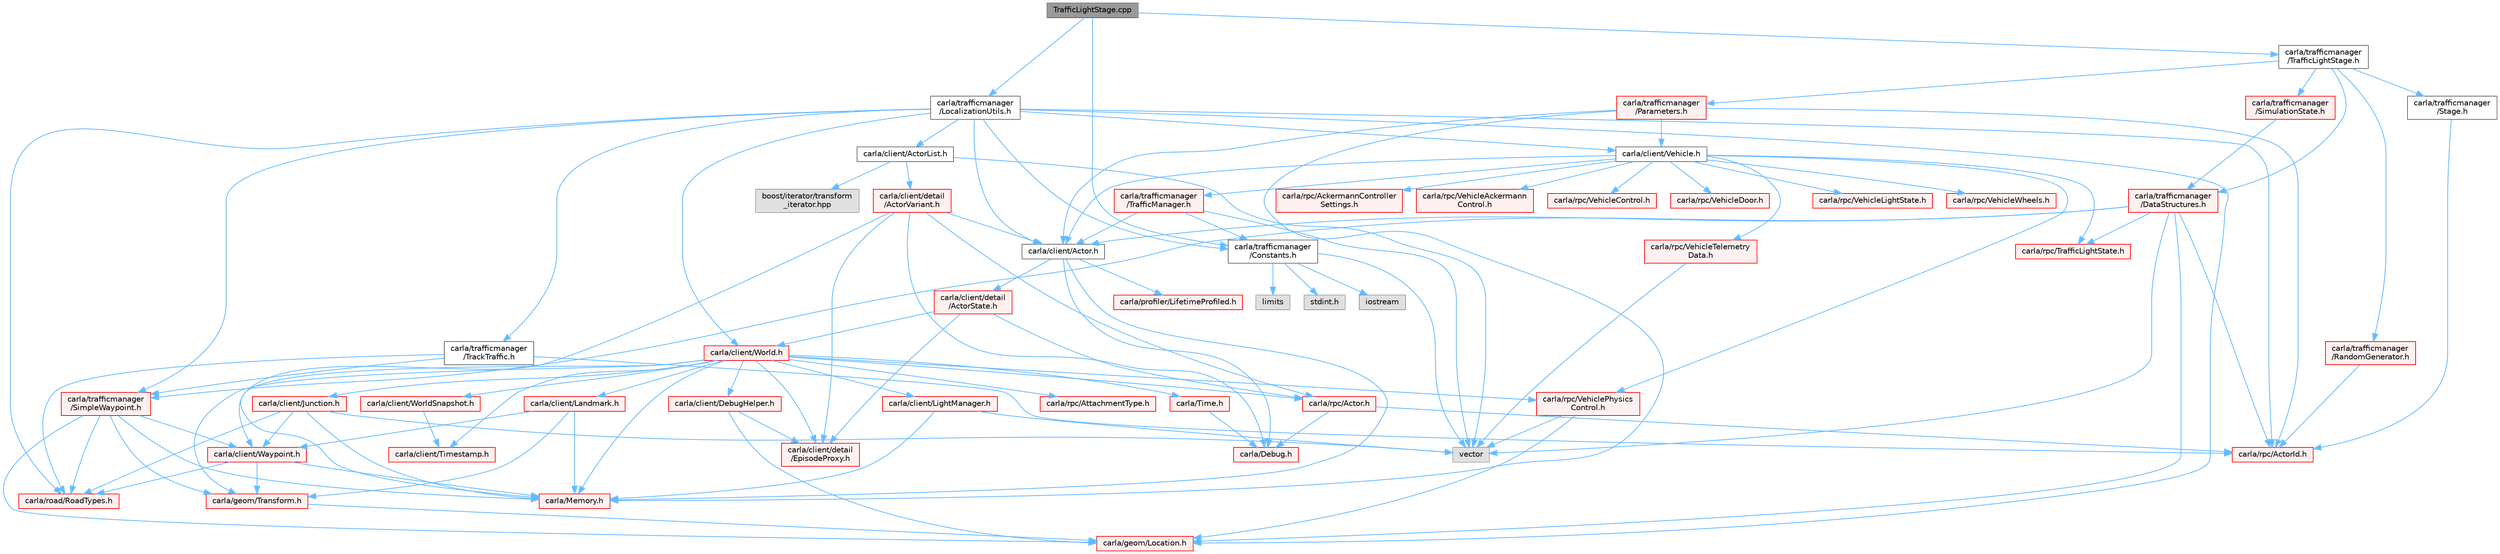 digraph "TrafficLightStage.cpp"
{
 // INTERACTIVE_SVG=YES
 // LATEX_PDF_SIZE
  bgcolor="transparent";
  edge [fontname=Helvetica,fontsize=10,labelfontname=Helvetica,labelfontsize=10];
  node [fontname=Helvetica,fontsize=10,shape=box,height=0.2,width=0.4];
  Node1 [id="Node000001",label="TrafficLightStage.cpp",height=0.2,width=0.4,color="gray40", fillcolor="grey60", style="filled", fontcolor="black",tooltip=" "];
  Node1 -> Node2 [id="edge1_Node000001_Node000002",color="steelblue1",style="solid",tooltip=" "];
  Node2 [id="Node000002",label="carla/trafficmanager\l/Constants.h",height=0.2,width=0.4,color="grey40", fillcolor="white", style="filled",URL="$d1/d45/Constants_8h.html",tooltip=" "];
  Node2 -> Node3 [id="edge2_Node000002_Node000003",color="steelblue1",style="solid",tooltip=" "];
  Node3 [id="Node000003",label="limits",height=0.2,width=0.4,color="grey60", fillcolor="#E0E0E0", style="filled",tooltip=" "];
  Node2 -> Node4 [id="edge3_Node000002_Node000004",color="steelblue1",style="solid",tooltip=" "];
  Node4 [id="Node000004",label="stdint.h",height=0.2,width=0.4,color="grey60", fillcolor="#E0E0E0", style="filled",tooltip=" "];
  Node2 -> Node5 [id="edge4_Node000002_Node000005",color="steelblue1",style="solid",tooltip=" "];
  Node5 [id="Node000005",label="iostream",height=0.2,width=0.4,color="grey60", fillcolor="#E0E0E0", style="filled",tooltip=" "];
  Node2 -> Node6 [id="edge5_Node000002_Node000006",color="steelblue1",style="solid",tooltip=" "];
  Node6 [id="Node000006",label="vector",height=0.2,width=0.4,color="grey60", fillcolor="#E0E0E0", style="filled",tooltip=" "];
  Node1 -> Node7 [id="edge6_Node000001_Node000007",color="steelblue1",style="solid",tooltip=" "];
  Node7 [id="Node000007",label="carla/trafficmanager\l/LocalizationUtils.h",height=0.2,width=0.4,color="grey40", fillcolor="white", style="filled",URL="$d2/d84/LocalizationUtils_8h.html",tooltip=" "];
  Node7 -> Node8 [id="edge7_Node000007_Node000008",color="steelblue1",style="solid",tooltip=" "];
  Node8 [id="Node000008",label="carla/client/Actor.h",height=0.2,width=0.4,color="grey40", fillcolor="white", style="filled",URL="$da/d48/client_2Actor_8h.html",tooltip=" "];
  Node8 -> Node9 [id="edge8_Node000008_Node000009",color="steelblue1",style="solid",tooltip=" "];
  Node9 [id="Node000009",label="carla/Debug.h",height=0.2,width=0.4,color="red", fillcolor="#FFF0F0", style="filled",URL="$d4/deb/Debug_8h.html",tooltip=" "];
  Node8 -> Node13 [id="edge9_Node000008_Node000013",color="steelblue1",style="solid",tooltip=" "];
  Node13 [id="Node000013",label="carla/Memory.h",height=0.2,width=0.4,color="red", fillcolor="#FFF0F0", style="filled",URL="$de/d5c/Memory_8h.html",tooltip=" "];
  Node8 -> Node18 [id="edge10_Node000008_Node000018",color="steelblue1",style="solid",tooltip=" "];
  Node18 [id="Node000018",label="carla/client/detail\l/ActorState.h",height=0.2,width=0.4,color="red", fillcolor="#FFF0F0", style="filled",URL="$d4/d22/client_2detail_2ActorState_8h.html",tooltip=" "];
  Node18 -> Node20 [id="edge11_Node000018_Node000020",color="steelblue1",style="solid",tooltip=" "];
  Node20 [id="Node000020",label="carla/client/World.h",height=0.2,width=0.4,color="red", fillcolor="#FFF0F0", style="filled",URL="$dd/d5b/World_8h.html",tooltip=" "];
  Node20 -> Node13 [id="edge12_Node000020_Node000013",color="steelblue1",style="solid",tooltip=" "];
  Node20 -> Node21 [id="edge13_Node000020_Node000021",color="steelblue1",style="solid",tooltip=" "];
  Node21 [id="Node000021",label="carla/Time.h",height=0.2,width=0.4,color="red", fillcolor="#FFF0F0", style="filled",URL="$d2/d33/Time_8h.html",tooltip=" "];
  Node21 -> Node9 [id="edge14_Node000021_Node000009",color="steelblue1",style="solid",tooltip=" "];
  Node20 -> Node24 [id="edge15_Node000020_Node000024",color="steelblue1",style="solid",tooltip=" "];
  Node24 [id="Node000024",label="carla/client/DebugHelper.h",height=0.2,width=0.4,color="red", fillcolor="#FFF0F0", style="filled",URL="$d1/dbe/DebugHelper_8h.html",tooltip=" "];
  Node24 -> Node25 [id="edge16_Node000024_Node000025",color="steelblue1",style="solid",tooltip=" "];
  Node25 [id="Node000025",label="carla/client/detail\l/EpisodeProxy.h",height=0.2,width=0.4,color="red", fillcolor="#FFF0F0", style="filled",URL="$dc/dc2/EpisodeProxy_8h.html",tooltip=" "];
  Node24 -> Node38 [id="edge17_Node000024_Node000038",color="steelblue1",style="solid",tooltip=" "];
  Node38 [id="Node000038",label="carla/geom/Location.h",height=0.2,width=0.4,color="red", fillcolor="#FFF0F0", style="filled",URL="$d9/d8b/geom_2Location_8h.html",tooltip=" "];
  Node20 -> Node61 [id="edge18_Node000020_Node000061",color="steelblue1",style="solid",tooltip=" "];
  Node61 [id="Node000061",label="carla/client/Landmark.h",height=0.2,width=0.4,color="red", fillcolor="#FFF0F0", style="filled",URL="$db/d18/Landmark_8h.html",tooltip=" "];
  Node61 -> Node13 [id="edge19_Node000061_Node000013",color="steelblue1",style="solid",tooltip=" "];
  Node61 -> Node62 [id="edge20_Node000061_Node000062",color="steelblue1",style="solid",tooltip=" "];
  Node62 [id="Node000062",label="carla/client/Waypoint.h",height=0.2,width=0.4,color="red", fillcolor="#FFF0F0", style="filled",URL="$d0/d47/client_2Waypoint_8h.html",tooltip=" "];
  Node62 -> Node13 [id="edge21_Node000062_Node000013",color="steelblue1",style="solid",tooltip=" "];
  Node62 -> Node37 [id="edge22_Node000062_Node000037",color="steelblue1",style="solid",tooltip=" "];
  Node37 [id="Node000037",label="carla/geom/Transform.h",height=0.2,width=0.4,color="red", fillcolor="#FFF0F0", style="filled",URL="$de/d17/geom_2Transform_8h.html",tooltip=" "];
  Node37 -> Node38 [id="edge23_Node000037_Node000038",color="steelblue1",style="solid",tooltip=" "];
  Node62 -> Node71 [id="edge24_Node000062_Node000071",color="steelblue1",style="solid",tooltip=" "];
  Node71 [id="Node000071",label="carla/road/RoadTypes.h",height=0.2,width=0.4,color="red", fillcolor="#FFF0F0", style="filled",URL="$d6/dbb/RoadTypes_8h.html",tooltip=" "];
  Node61 -> Node37 [id="edge25_Node000061_Node000037",color="steelblue1",style="solid",tooltip=" "];
  Node20 -> Node62 [id="edge26_Node000020_Node000062",color="steelblue1",style="solid",tooltip=" "];
  Node20 -> Node88 [id="edge27_Node000020_Node000088",color="steelblue1",style="solid",tooltip=" "];
  Node88 [id="Node000088",label="carla/client/Junction.h",height=0.2,width=0.4,color="red", fillcolor="#FFF0F0", style="filled",URL="$dd/d55/client_2Junction_8h.html",tooltip=" "];
  Node88 -> Node13 [id="edge28_Node000088_Node000013",color="steelblue1",style="solid",tooltip=" "];
  Node88 -> Node71 [id="edge29_Node000088_Node000071",color="steelblue1",style="solid",tooltip=" "];
  Node88 -> Node62 [id="edge30_Node000088_Node000062",color="steelblue1",style="solid",tooltip=" "];
  Node88 -> Node6 [id="edge31_Node000088_Node000006",color="steelblue1",style="solid",tooltip=" "];
  Node20 -> Node92 [id="edge32_Node000020_Node000092",color="steelblue1",style="solid",tooltip=" "];
  Node92 [id="Node000092",label="carla/client/LightManager.h",height=0.2,width=0.4,color="red", fillcolor="#FFF0F0", style="filled",URL="$dd/d9a/LightManager_8h.html",tooltip=" "];
  Node92 -> Node6 [id="edge33_Node000092_Node000006",color="steelblue1",style="solid",tooltip=" "];
  Node92 -> Node13 [id="edge34_Node000092_Node000013",color="steelblue1",style="solid",tooltip=" "];
  Node20 -> Node99 [id="edge35_Node000020_Node000099",color="steelblue1",style="solid",tooltip=" "];
  Node99 [id="Node000099",label="carla/client/Timestamp.h",height=0.2,width=0.4,color="red", fillcolor="#FFF0F0", style="filled",URL="$d7/d66/Timestamp_8h.html",tooltip=" "];
  Node20 -> Node100 [id="edge36_Node000020_Node000100",color="steelblue1",style="solid",tooltip=" "];
  Node100 [id="Node000100",label="carla/client/WorldSnapshot.h",height=0.2,width=0.4,color="red", fillcolor="#FFF0F0", style="filled",URL="$df/d11/WorldSnapshot_8h.html",tooltip=" "];
  Node100 -> Node99 [id="edge37_Node000100_Node000099",color="steelblue1",style="solid",tooltip=" "];
  Node20 -> Node25 [id="edge38_Node000020_Node000025",color="steelblue1",style="solid",tooltip=" "];
  Node20 -> Node37 [id="edge39_Node000020_Node000037",color="steelblue1",style="solid",tooltip=" "];
  Node20 -> Node129 [id="edge40_Node000020_Node000129",color="steelblue1",style="solid",tooltip=" "];
  Node129 [id="Node000129",label="carla/rpc/Actor.h",height=0.2,width=0.4,color="red", fillcolor="#FFF0F0", style="filled",URL="$d8/d73/rpc_2Actor_8h.html",tooltip=" "];
  Node129 -> Node9 [id="edge41_Node000129_Node000009",color="steelblue1",style="solid",tooltip=" "];
  Node129 -> Node102 [id="edge42_Node000129_Node000102",color="steelblue1",style="solid",tooltip=" "];
  Node102 [id="Node000102",label="carla/rpc/ActorId.h",height=0.2,width=0.4,color="red", fillcolor="#FFF0F0", style="filled",URL="$d3/d89/ActorId_8h.html",tooltip=" "];
  Node20 -> Node147 [id="edge43_Node000020_Node000147",color="steelblue1",style="solid",tooltip=" "];
  Node147 [id="Node000147",label="carla/rpc/AttachmentType.h",height=0.2,width=0.4,color="red", fillcolor="#FFF0F0", style="filled",URL="$d9/df7/AttachmentType_8h.html",tooltip=" "];
  Node20 -> Node158 [id="edge44_Node000020_Node000158",color="steelblue1",style="solid",tooltip=" "];
  Node158 [id="Node000158",label="carla/rpc/VehiclePhysics\lControl.h",height=0.2,width=0.4,color="red", fillcolor="#FFF0F0", style="filled",URL="$d1/d8e/LibCarla_2source_2carla_2rpc_2VehiclePhysicsControl_8h.html",tooltip=" "];
  Node158 -> Node38 [id="edge45_Node000158_Node000038",color="steelblue1",style="solid",tooltip=" "];
  Node158 -> Node6 [id="edge46_Node000158_Node000006",color="steelblue1",style="solid",tooltip=" "];
  Node18 -> Node25 [id="edge47_Node000018_Node000025",color="steelblue1",style="solid",tooltip=" "];
  Node18 -> Node129 [id="edge48_Node000018_Node000129",color="steelblue1",style="solid",tooltip=" "];
  Node8 -> Node176 [id="edge49_Node000008_Node000176",color="steelblue1",style="solid",tooltip=" "];
  Node176 [id="Node000176",label="carla/profiler/LifetimeProfiled.h",height=0.2,width=0.4,color="red", fillcolor="#FFF0F0", style="filled",URL="$d9/dc4/LifetimeProfiled_8h.html",tooltip=" "];
  Node7 -> Node177 [id="edge50_Node000007_Node000177",color="steelblue1",style="solid",tooltip=" "];
  Node177 [id="Node000177",label="carla/client/ActorList.h",height=0.2,width=0.4,color="grey40", fillcolor="white", style="filled",URL="$db/de8/ActorList_8h.html",tooltip=" "];
  Node177 -> Node178 [id="edge51_Node000177_Node000178",color="steelblue1",style="solid",tooltip=" "];
  Node178 [id="Node000178",label="carla/client/detail\l/ActorVariant.h",height=0.2,width=0.4,color="red", fillcolor="#FFF0F0", style="filled",URL="$d9/d0d/ActorVariant_8h.html",tooltip=" "];
  Node178 -> Node9 [id="edge52_Node000178_Node000009",color="steelblue1",style="solid",tooltip=" "];
  Node178 -> Node13 [id="edge53_Node000178_Node000013",color="steelblue1",style="solid",tooltip=" "];
  Node178 -> Node8 [id="edge54_Node000178_Node000008",color="steelblue1",style="solid",tooltip=" "];
  Node178 -> Node25 [id="edge55_Node000178_Node000025",color="steelblue1",style="solid",tooltip=" "];
  Node178 -> Node129 [id="edge56_Node000178_Node000129",color="steelblue1",style="solid",tooltip=" "];
  Node177 -> Node115 [id="edge57_Node000177_Node000115",color="steelblue1",style="solid",tooltip=" "];
  Node115 [id="Node000115",label="boost/iterator/transform\l_iterator.hpp",height=0.2,width=0.4,color="grey60", fillcolor="#E0E0E0", style="filled",tooltip=" "];
  Node177 -> Node6 [id="edge58_Node000177_Node000006",color="steelblue1",style="solid",tooltip=" "];
  Node7 -> Node179 [id="edge59_Node000007_Node000179",color="steelblue1",style="solid",tooltip=" "];
  Node179 [id="Node000179",label="carla/client/Vehicle.h",height=0.2,width=0.4,color="grey40", fillcolor="white", style="filled",URL="$d9/d18/Vehicle_8h.html",tooltip=" "];
  Node179 -> Node8 [id="edge60_Node000179_Node000008",color="steelblue1",style="solid",tooltip=" "];
  Node179 -> Node180 [id="edge61_Node000179_Node000180",color="steelblue1",style="solid",tooltip=" "];
  Node180 [id="Node000180",label="carla/rpc/AckermannController\lSettings.h",height=0.2,width=0.4,color="red", fillcolor="#FFF0F0", style="filled",URL="$d0/d10/LibCarla_2source_2carla_2rpc_2AckermannControllerSettings_8h.html",tooltip=" "];
  Node179 -> Node106 [id="edge62_Node000179_Node000106",color="steelblue1",style="solid",tooltip=" "];
  Node106 [id="Node000106",label="carla/rpc/TrafficLightState.h",height=0.2,width=0.4,color="red", fillcolor="#FFF0F0", style="filled",URL="$d1/d16/LibCarla_2source_2carla_2rpc_2TrafficLightState_8h.html",tooltip=" "];
  Node179 -> Node183 [id="edge63_Node000179_Node000183",color="steelblue1",style="solid",tooltip=" "];
  Node183 [id="Node000183",label="carla/rpc/VehicleAckermann\lControl.h",height=0.2,width=0.4,color="red", fillcolor="#FFF0F0", style="filled",URL="$dc/def/LibCarla_2source_2carla_2rpc_2VehicleAckermannControl_8h.html",tooltip=" "];
  Node179 -> Node107 [id="edge64_Node000179_Node000107",color="steelblue1",style="solid",tooltip=" "];
  Node107 [id="Node000107",label="carla/rpc/VehicleControl.h",height=0.2,width=0.4,color="red", fillcolor="#FFF0F0", style="filled",URL="$dd/d28/LibCarla_2source_2carla_2rpc_2VehicleControl_8h.html",tooltip=" "];
  Node179 -> Node186 [id="edge65_Node000179_Node000186",color="steelblue1",style="solid",tooltip=" "];
  Node186 [id="Node000186",label="carla/rpc/VehicleDoor.h",height=0.2,width=0.4,color="red", fillcolor="#FFF0F0", style="filled",URL="$da/dc3/VehicleDoor_8h.html",tooltip=" "];
  Node179 -> Node169 [id="edge66_Node000179_Node000169",color="steelblue1",style="solid",tooltip=" "];
  Node169 [id="Node000169",label="carla/rpc/VehicleLightState.h",height=0.2,width=0.4,color="red", fillcolor="#FFF0F0", style="filled",URL="$d8/d64/LibCarla_2source_2carla_2rpc_2VehicleLightState_8h.html",tooltip=" "];
  Node179 -> Node158 [id="edge67_Node000179_Node000158",color="steelblue1",style="solid",tooltip=" "];
  Node179 -> Node187 [id="edge68_Node000179_Node000187",color="steelblue1",style="solid",tooltip=" "];
  Node187 [id="Node000187",label="carla/rpc/VehicleTelemetry\lData.h",height=0.2,width=0.4,color="red", fillcolor="#FFF0F0", style="filled",URL="$d3/d90/LibCarla_2source_2carla_2rpc_2VehicleTelemetryData_8h.html",tooltip=" "];
  Node187 -> Node6 [id="edge69_Node000187_Node000006",color="steelblue1",style="solid",tooltip=" "];
  Node179 -> Node189 [id="edge70_Node000179_Node000189",color="steelblue1",style="solid",tooltip=" "];
  Node189 [id="Node000189",label="carla/rpc/VehicleWheels.h",height=0.2,width=0.4,color="red", fillcolor="#FFF0F0", style="filled",URL="$d2/d02/VehicleWheels_8h.html",tooltip=" "];
  Node179 -> Node190 [id="edge71_Node000179_Node000190",color="steelblue1",style="solid",tooltip=" "];
  Node190 [id="Node000190",label="carla/trafficmanager\l/TrafficManager.h",height=0.2,width=0.4,color="red", fillcolor="#FFF0F0", style="filled",URL="$da/dfd/TrafficManager_8h.html",tooltip=" "];
  Node190 -> Node6 [id="edge72_Node000190_Node000006",color="steelblue1",style="solid",tooltip=" "];
  Node190 -> Node8 [id="edge73_Node000190_Node000008",color="steelblue1",style="solid",tooltip=" "];
  Node190 -> Node2 [id="edge74_Node000190_Node000002",color="steelblue1",style="solid",tooltip=" "];
  Node7 -> Node20 [id="edge75_Node000007_Node000020",color="steelblue1",style="solid",tooltip=" "];
  Node7 -> Node38 [id="edge76_Node000007_Node000038",color="steelblue1",style="solid",tooltip=" "];
  Node7 -> Node71 [id="edge77_Node000007_Node000071",color="steelblue1",style="solid",tooltip=" "];
  Node7 -> Node102 [id="edge78_Node000007_Node000102",color="steelblue1",style="solid",tooltip=" "];
  Node7 -> Node2 [id="edge79_Node000007_Node000002",color="steelblue1",style="solid",tooltip=" "];
  Node7 -> Node192 [id="edge80_Node000007_Node000192",color="steelblue1",style="solid",tooltip=" "];
  Node192 [id="Node000192",label="carla/trafficmanager\l/SimpleWaypoint.h",height=0.2,width=0.4,color="red", fillcolor="#FFF0F0", style="filled",URL="$d7/dd3/SimpleWaypoint_8h.html",tooltip=" "];
  Node192 -> Node62 [id="edge81_Node000192_Node000062",color="steelblue1",style="solid",tooltip=" "];
  Node192 -> Node38 [id="edge82_Node000192_Node000038",color="steelblue1",style="solid",tooltip=" "];
  Node192 -> Node37 [id="edge83_Node000192_Node000037",color="steelblue1",style="solid",tooltip=" "];
  Node192 -> Node13 [id="edge84_Node000192_Node000013",color="steelblue1",style="solid",tooltip=" "];
  Node192 -> Node71 [id="edge85_Node000192_Node000071",color="steelblue1",style="solid",tooltip=" "];
  Node7 -> Node194 [id="edge86_Node000007_Node000194",color="steelblue1",style="solid",tooltip=" "];
  Node194 [id="Node000194",label="carla/trafficmanager\l/TrackTraffic.h",height=0.2,width=0.4,color="grey40", fillcolor="white", style="filled",URL="$db/d67/TrackTraffic_8h.html",tooltip=" "];
  Node194 -> Node71 [id="edge87_Node000194_Node000071",color="steelblue1",style="solid",tooltip=" "];
  Node194 -> Node102 [id="edge88_Node000194_Node000102",color="steelblue1",style="solid",tooltip=" "];
  Node194 -> Node192 [id="edge89_Node000194_Node000192",color="steelblue1",style="solid",tooltip=" "];
  Node1 -> Node195 [id="edge90_Node000001_Node000195",color="steelblue1",style="solid",tooltip=" "];
  Node195 [id="Node000195",label="carla/trafficmanager\l/TrafficLightStage.h",height=0.2,width=0.4,color="grey40", fillcolor="white", style="filled",URL="$d4/d12/TrafficLightStage_8h.html",tooltip=" "];
  Node195 -> Node196 [id="edge91_Node000195_Node000196",color="steelblue1",style="solid",tooltip=" "];
  Node196 [id="Node000196",label="carla/trafficmanager\l/DataStructures.h",height=0.2,width=0.4,color="red", fillcolor="#FFF0F0", style="filled",URL="$d0/d49/DataStructures_8h.html",tooltip=" "];
  Node196 -> Node6 [id="edge92_Node000196_Node000006",color="steelblue1",style="solid",tooltip=" "];
  Node196 -> Node8 [id="edge93_Node000196_Node000008",color="steelblue1",style="solid",tooltip=" "];
  Node196 -> Node38 [id="edge94_Node000196_Node000038",color="steelblue1",style="solid",tooltip=" "];
  Node196 -> Node102 [id="edge95_Node000196_Node000102",color="steelblue1",style="solid",tooltip=" "];
  Node196 -> Node106 [id="edge96_Node000196_Node000106",color="steelblue1",style="solid",tooltip=" "];
  Node196 -> Node192 [id="edge97_Node000196_Node000192",color="steelblue1",style="solid",tooltip=" "];
  Node195 -> Node199 [id="edge98_Node000195_Node000199",color="steelblue1",style="solid",tooltip=" "];
  Node199 [id="Node000199",label="carla/trafficmanager\l/Parameters.h",height=0.2,width=0.4,color="red", fillcolor="#FFF0F0", style="filled",URL="$d9/dd7/Parameters_8h.html",tooltip=" "];
  Node199 -> Node8 [id="edge99_Node000199_Node000008",color="steelblue1",style="solid",tooltip=" "];
  Node199 -> Node179 [id="edge100_Node000199_Node000179",color="steelblue1",style="solid",tooltip=" "];
  Node199 -> Node13 [id="edge101_Node000199_Node000013",color="steelblue1",style="solid",tooltip=" "];
  Node199 -> Node102 [id="edge102_Node000199_Node000102",color="steelblue1",style="solid",tooltip=" "];
  Node195 -> Node203 [id="edge103_Node000195_Node000203",color="steelblue1",style="solid",tooltip=" "];
  Node203 [id="Node000203",label="carla/trafficmanager\l/RandomGenerator.h",height=0.2,width=0.4,color="red", fillcolor="#FFF0F0", style="filled",URL="$db/d7f/RandomGenerator_8h.html",tooltip=" "];
  Node203 -> Node102 [id="edge104_Node000203_Node000102",color="steelblue1",style="solid",tooltip=" "];
  Node195 -> Node204 [id="edge105_Node000195_Node000204",color="steelblue1",style="solid",tooltip=" "];
  Node204 [id="Node000204",label="carla/trafficmanager\l/SimulationState.h",height=0.2,width=0.4,color="red", fillcolor="#FFF0F0", style="filled",URL="$d5/d3b/SimulationState_8h.html",tooltip=" "];
  Node204 -> Node196 [id="edge106_Node000204_Node000196",color="steelblue1",style="solid",tooltip=" "];
  Node195 -> Node205 [id="edge107_Node000195_Node000205",color="steelblue1",style="solid",tooltip=" "];
  Node205 [id="Node000205",label="carla/trafficmanager\l/Stage.h",height=0.2,width=0.4,color="grey40", fillcolor="white", style="filled",URL="$dd/dc3/Stage_8h.html",tooltip=" "];
  Node205 -> Node102 [id="edge108_Node000205_Node000102",color="steelblue1",style="solid",tooltip=" "];
}
